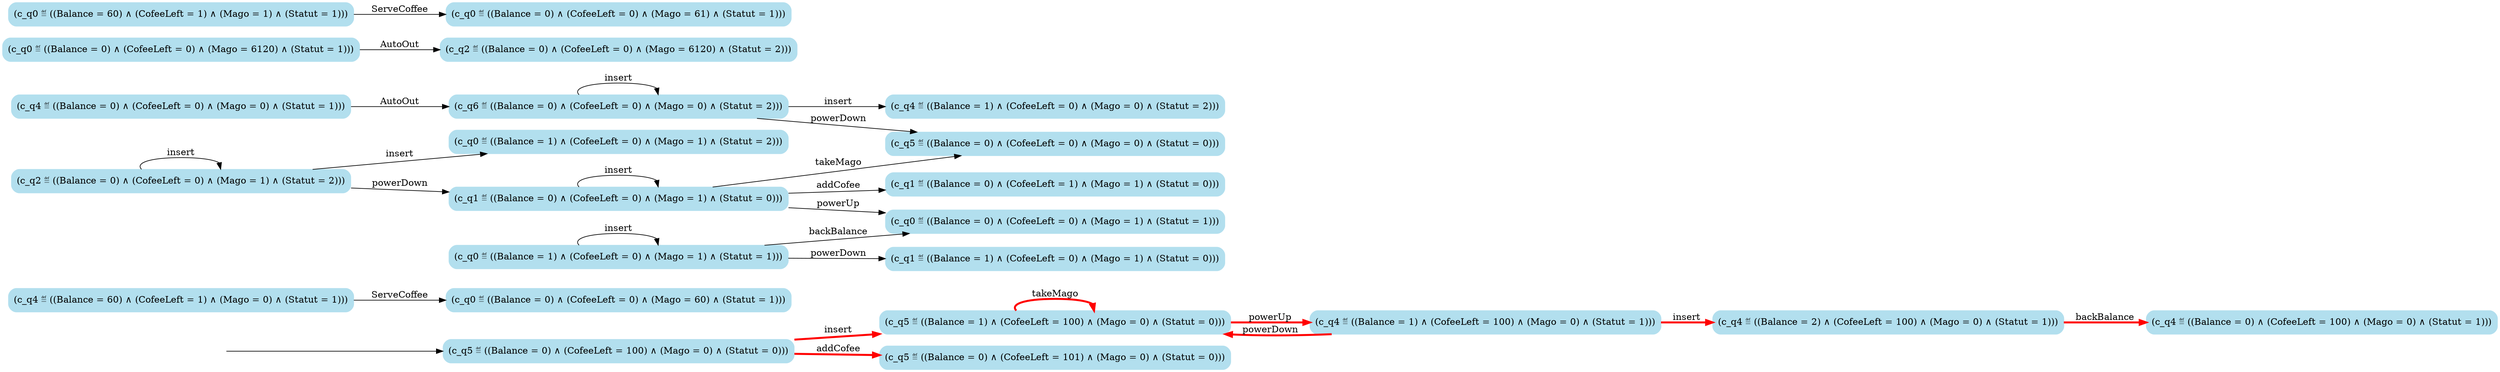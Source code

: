 digraph G {

	rankdir = LR;

	start_c_q5_4[style=invisible];

	node[shape=box, style="rounded, filled", color=lightblue2];

	c_q0_13[label="(c_q0 ≝ ((Balance = 0) ∧ (CofeeLeft = 0) ∧ (Mago = 60) ∧ (Statut = 1)))"];
	c_q4_16[label="(c_q4 ≝ ((Balance = 0) ∧ (CofeeLeft = 0) ∧ (Mago = 0) ∧ (Statut = 1)))"];
	c_q5_4[label="(c_q5 ≝ ((Balance = 0) ∧ (CofeeLeft = 100) ∧ (Mago = 0) ∧ (Statut = 0)))"];
	c_q6_32[label="(c_q6 ≝ ((Balance = 0) ∧ (CofeeLeft = 0) ∧ (Mago = 0) ∧ (Statut = 2)))"];
	c_q1_25[label="(c_q1 ≝ ((Balance = 1) ∧ (CofeeLeft = 0) ∧ (Mago = 1) ∧ (Statut = 0)))"];
	c_q0_39[label="(c_q0 ≝ ((Balance = 0) ∧ (CofeeLeft = 0) ∧ (Mago = 1) ∧ (Statut = 1)))"];
	c_q1_37[label="(c_q1 ≝ ((Balance = 0) ∧ (CofeeLeft = 1) ∧ (Mago = 1) ∧ (Statut = 0)))"];
	c_q5_15[label="(c_q5 ≝ ((Balance = 1) ∧ (CofeeLeft = 100) ∧ (Mago = 0) ∧ (Statut = 0)))"];
	c_q2_27[label="(c_q2 ≝ ((Balance = 0) ∧ (CofeeLeft = 0) ∧ (Mago = 6120) ∧ (Statut = 2)))"];
	c_q2_46[label="(c_q2 ≝ ((Balance = 0) ∧ (CofeeLeft = 0) ∧ (Mago = 1) ∧ (Statut = 2)))"];
	c_q4_11[label="(c_q4 ≝ ((Balance = 0) ∧ (CofeeLeft = 100) ∧ (Mago = 0) ∧ (Statut = 1)))"];
	c_q5_41[label="(c_q5 ≝ ((Balance = 0) ∧ (CofeeLeft = 0) ∧ (Mago = 0) ∧ (Statut = 0)))"];
	c_q5_5[label="(c_q5 ≝ ((Balance = 0) ∧ (CofeeLeft = 101) ∧ (Mago = 0) ∧ (Statut = 0)))"];
	c_q4_14[label="(c_q4 ≝ ((Balance = 1) ∧ (CofeeLeft = 100) ∧ (Mago = 0) ∧ (Statut = 1)))"];
	c_q4_31[label="(c_q4 ≝ ((Balance = 1) ∧ (CofeeLeft = 0) ∧ (Mago = 0) ∧ (Statut = 2)))"];
	c_q0_24[label="(c_q0 ≝ ((Balance = 1) ∧ (CofeeLeft = 0) ∧ (Mago = 1) ∧ (Statut = 1)))"];
	c_q0_45[label="(c_q0 ≝ ((Balance = 1) ∧ (CofeeLeft = 0) ∧ (Mago = 1) ∧ (Statut = 2)))"];
	c_q0_26[label="(c_q0 ≝ ((Balance = 0) ∧ (CofeeLeft = 0) ∧ (Mago = 6120) ∧ (Statut = 1)))"];
	c_q1_47[label="(c_q1 ≝ ((Balance = 0) ∧ (CofeeLeft = 0) ∧ (Mago = 1) ∧ (Statut = 0)))"];
	c_q4_10[label="(c_q4 ≝ ((Balance = 2) ∧ (CofeeLeft = 100) ∧ (Mago = 0) ∧ (Statut = 1)))"];
	c_q4_12[label="(c_q4 ≝ ((Balance = 60) ∧ (CofeeLeft = 1) ∧ (Mago = 0) ∧ (Statut = 1)))"];
	c_q0_21[label="(c_q0 ≝ ((Balance = 0) ∧ (CofeeLeft = 0) ∧ (Mago = 61) ∧ (Statut = 1)))"];
	c_q0_20[label="(c_q0 ≝ ((Balance = 60) ∧ (CofeeLeft = 1) ∧ (Mago = 1) ∧ (Statut = 1)))"];

	start_c_q5_4 -> c_q5_4;
	c_q5_4 -> c_q5_15[label="insert", penwidth=3, color=red];
	c_q5_15 -> c_q5_15[label="takeMago", penwidth=3, color=red];
	c_q5_4 -> c_q5_5[label="addCofee", penwidth=3, color=red];
	c_q5_15 -> c_q4_14[label="powerUp", penwidth=3, color=red];
	c_q4_14 -> c_q4_10[label="insert", penwidth=3, color=red];
	c_q4_10 -> c_q4_11[label="backBalance", penwidth=3, color=red];
	c_q4_12 -> c_q0_13[label="ServeCoffee"];
	c_q4_14 -> c_q5_15[label="powerDown", penwidth=3, color=red];
	c_q4_16 -> c_q6_32[label="AutoOut"];
	c_q0_24 -> c_q0_24[label="insert"];
	c_q0_20 -> c_q0_21[label="ServeCoffee"];
	c_q0_24 -> c_q0_39[label="backBalance"];
	c_q0_24 -> c_q1_25[label="powerDown"];
	c_q0_26 -> c_q2_27[label="AutoOut"];
	c_q6_32 -> c_q6_32[label="insert"];
	c_q6_32 -> c_q4_31[label="insert"];
	c_q6_32 -> c_q5_41[label="powerDown"];
	c_q1_47 -> c_q1_47[label="insert"];
	c_q1_47 -> c_q1_37[label="addCofee"];
	c_q1_47 -> c_q0_39[label="powerUp"];
	c_q1_47 -> c_q5_41[label="takeMago"];
	c_q2_46 -> c_q2_46[label="insert"];
	c_q2_46 -> c_q0_45[label="insert"];
	c_q2_46 -> c_q1_47[label="powerDown"];

}